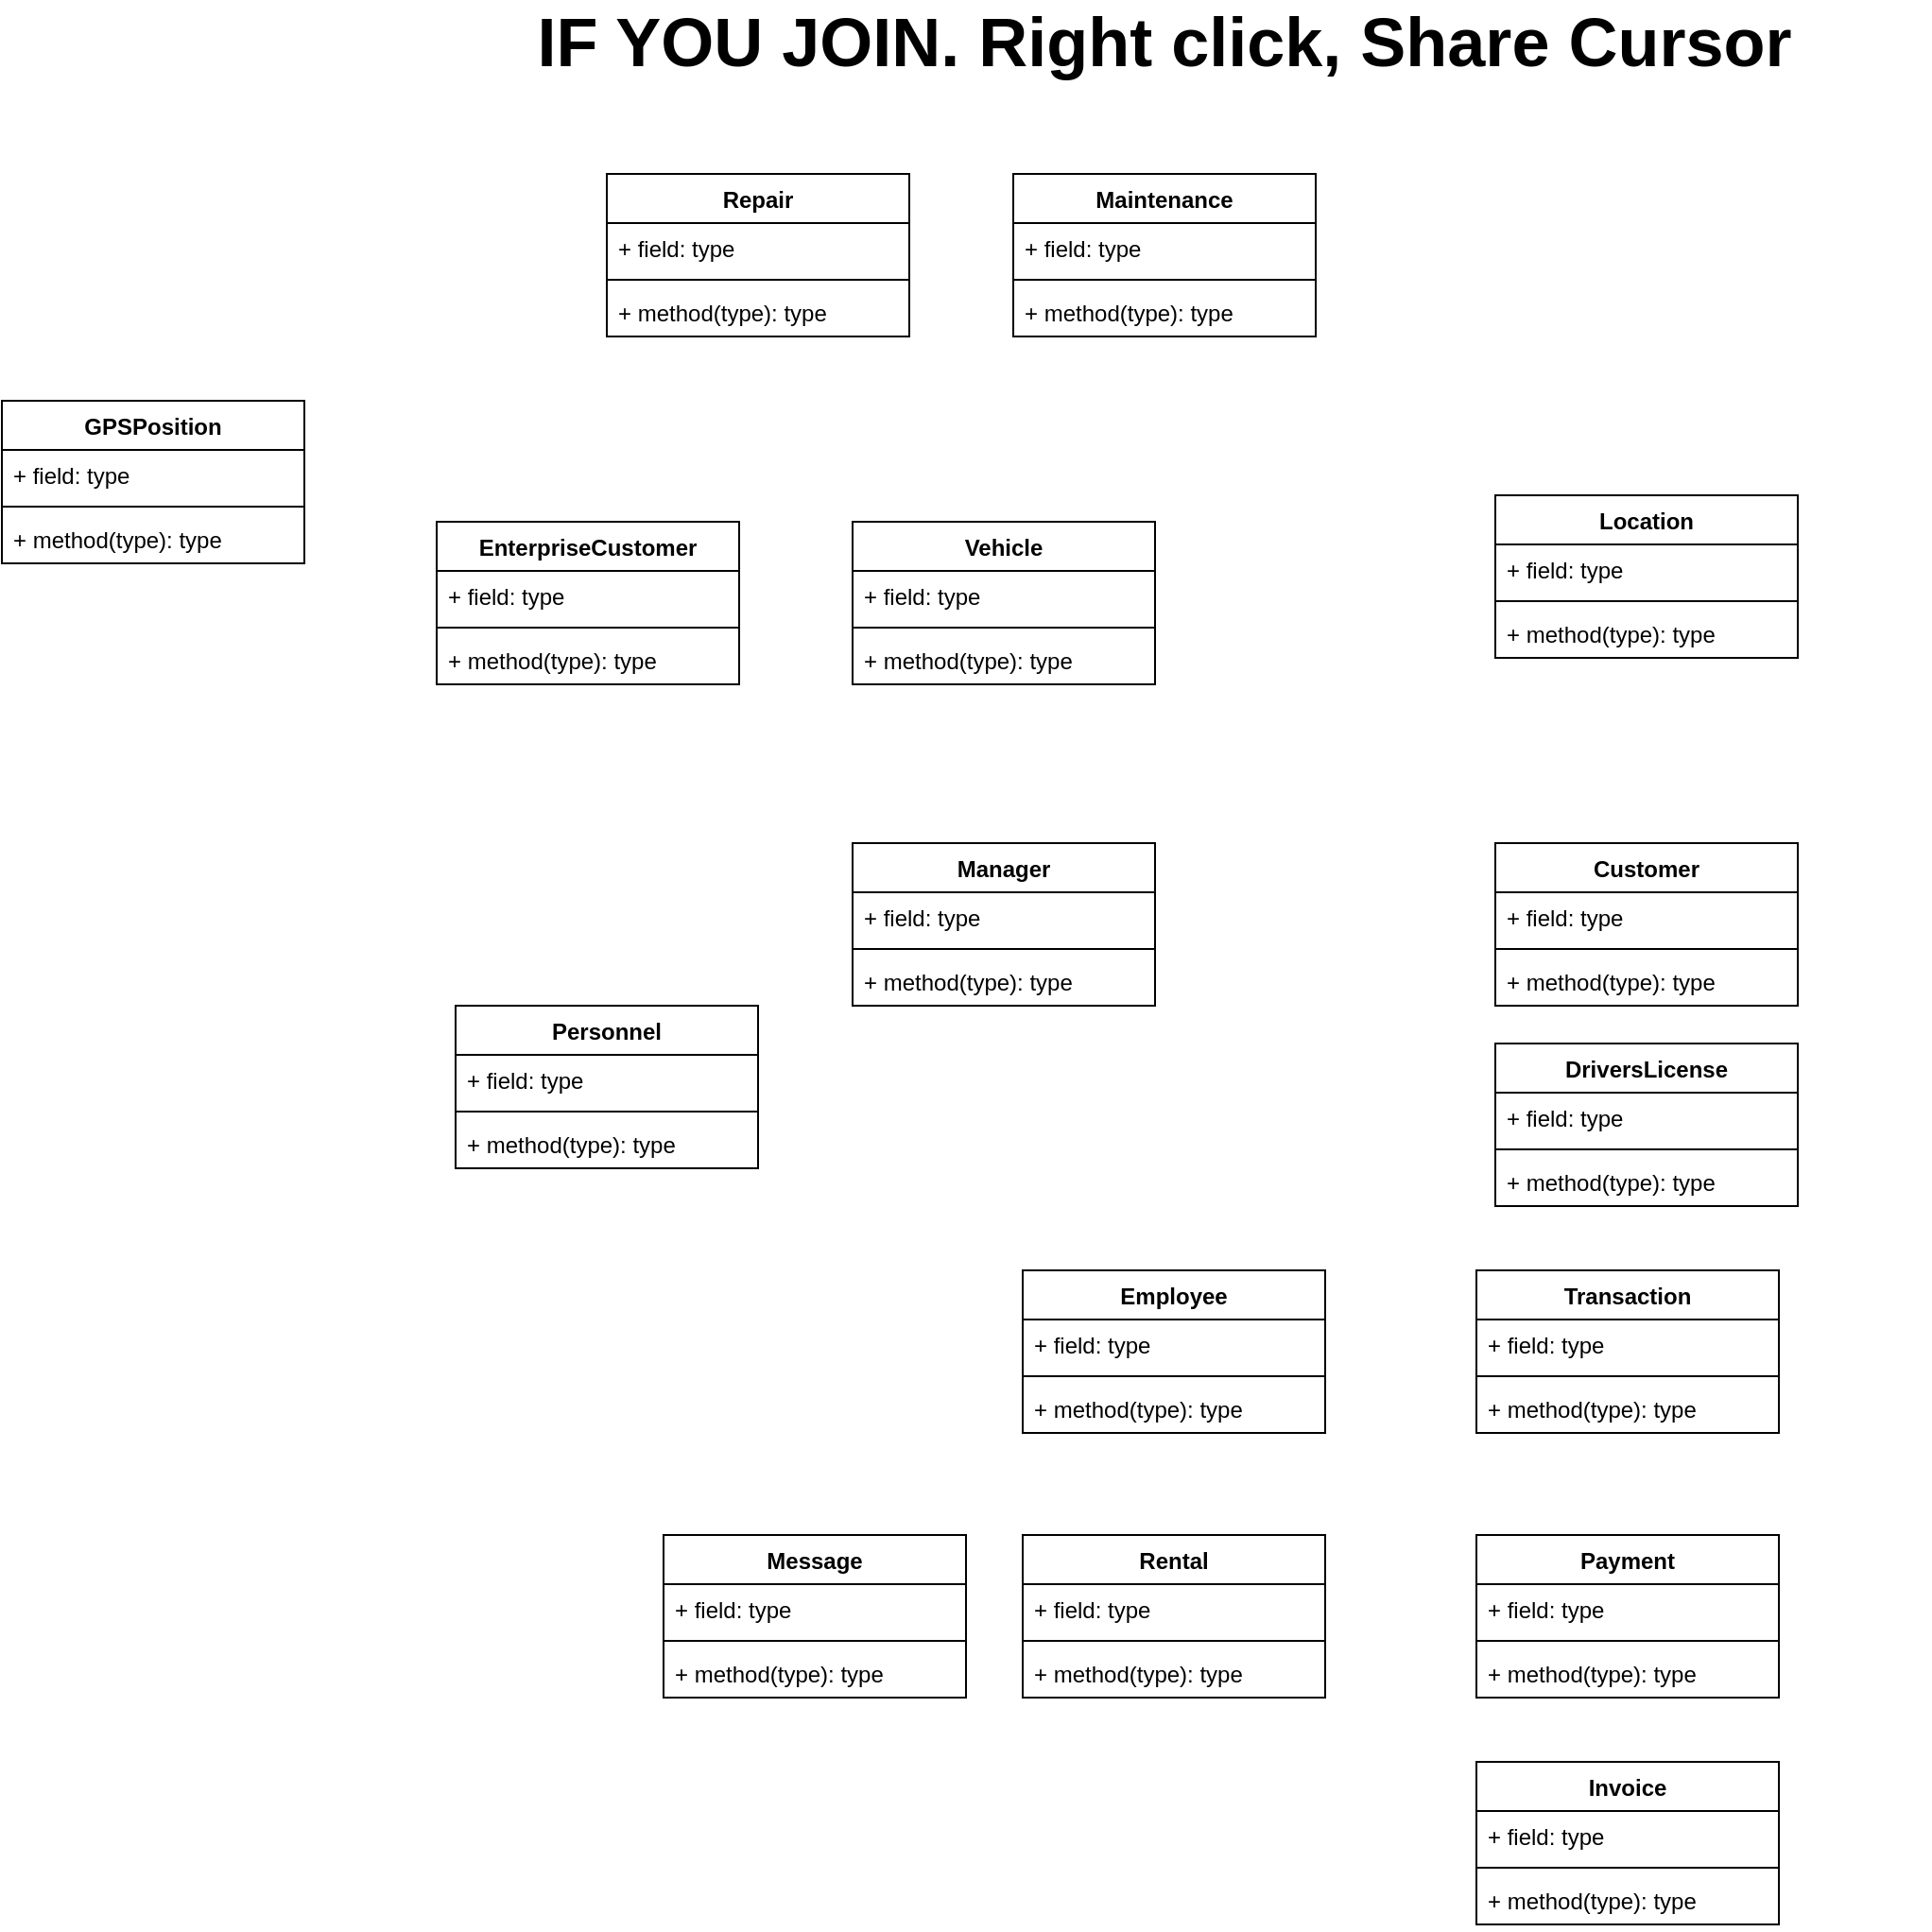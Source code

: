 <mxfile version="17.2.5" type="google"><diagram id="nEtgQLKJtqK_hApE6ldN" name="Page-1"><mxGraphModel grid="1" page="1" gridSize="10" guides="1" tooltips="1" connect="1" arrows="1" fold="1" pageScale="1" pageWidth="850" pageHeight="1100" math="0" shadow="0"><root><mxCell id="0"/><mxCell id="1" parent="0"/><mxCell id="HT-wjwYUEeuEC58oh2Xz-7" value="Vehicle" style="swimlane;fontStyle=1;align=center;verticalAlign=top;childLayout=stackLayout;horizontal=1;startSize=26;horizontalStack=0;resizeParent=1;resizeParentMax=0;resizeLast=0;collapsible=1;marginBottom=0;" vertex="1" parent="1"><mxGeometry x="230" y="294" width="160" height="86" as="geometry"/></mxCell><mxCell id="HT-wjwYUEeuEC58oh2Xz-8" value="+ field: type" style="text;strokeColor=none;fillColor=none;align=left;verticalAlign=top;spacingLeft=4;spacingRight=4;overflow=hidden;rotatable=0;points=[[0,0.5],[1,0.5]];portConstraint=eastwest;" vertex="1" parent="HT-wjwYUEeuEC58oh2Xz-7"><mxGeometry y="26" width="160" height="26" as="geometry"/></mxCell><mxCell id="HT-wjwYUEeuEC58oh2Xz-9" value="" style="line;strokeWidth=1;fillColor=none;align=left;verticalAlign=middle;spacingTop=-1;spacingLeft=3;spacingRight=3;rotatable=0;labelPosition=right;points=[];portConstraint=eastwest;" vertex="1" parent="HT-wjwYUEeuEC58oh2Xz-7"><mxGeometry y="52" width="160" height="8" as="geometry"/></mxCell><mxCell id="HT-wjwYUEeuEC58oh2Xz-10" value="+ method(type): type" style="text;strokeColor=none;fillColor=none;align=left;verticalAlign=top;spacingLeft=4;spacingRight=4;overflow=hidden;rotatable=0;points=[[0,0.5],[1,0.5]];portConstraint=eastwest;" vertex="1" parent="HT-wjwYUEeuEC58oh2Xz-7"><mxGeometry y="60" width="160" height="26" as="geometry"/></mxCell><mxCell id="CJcMSpa6-E3-LX03m1Mw-5" value="Location" style="swimlane;fontStyle=1;align=center;verticalAlign=top;childLayout=stackLayout;horizontal=1;startSize=26;horizontalStack=0;resizeParent=1;resizeParentMax=0;resizeLast=0;collapsible=1;marginBottom=0;" vertex="1" parent="1"><mxGeometry x="570" y="280" width="160" height="86" as="geometry"/></mxCell><mxCell id="CJcMSpa6-E3-LX03m1Mw-6" value="+ field: type" style="text;strokeColor=none;fillColor=none;align=left;verticalAlign=top;spacingLeft=4;spacingRight=4;overflow=hidden;rotatable=0;points=[[0,0.5],[1,0.5]];portConstraint=eastwest;" vertex="1" parent="CJcMSpa6-E3-LX03m1Mw-5"><mxGeometry y="26" width="160" height="26" as="geometry"/></mxCell><mxCell id="CJcMSpa6-E3-LX03m1Mw-7" value="" style="line;strokeWidth=1;fillColor=none;align=left;verticalAlign=middle;spacingTop=-1;spacingLeft=3;spacingRight=3;rotatable=0;labelPosition=right;points=[];portConstraint=eastwest;" vertex="1" parent="CJcMSpa6-E3-LX03m1Mw-5"><mxGeometry y="52" width="160" height="8" as="geometry"/></mxCell><mxCell id="CJcMSpa6-E3-LX03m1Mw-8" value="+ method(type): type" style="text;strokeColor=none;fillColor=none;align=left;verticalAlign=top;spacingLeft=4;spacingRight=4;overflow=hidden;rotatable=0;points=[[0,0.5],[1,0.5]];portConstraint=eastwest;" vertex="1" parent="CJcMSpa6-E3-LX03m1Mw-5"><mxGeometry y="60" width="160" height="26" as="geometry"/></mxCell><mxCell id="HT-wjwYUEeuEC58oh2Xz-11" value="Manager" style="swimlane;fontStyle=1;align=center;verticalAlign=top;childLayout=stackLayout;horizontal=1;startSize=26;horizontalStack=0;resizeParent=1;resizeParentMax=0;resizeLast=0;collapsible=1;marginBottom=0;" vertex="1" parent="1"><mxGeometry x="230" y="464" width="160" height="86" as="geometry"/></mxCell><mxCell id="HT-wjwYUEeuEC58oh2Xz-12" value="+ field: type" style="text;strokeColor=none;fillColor=none;align=left;verticalAlign=top;spacingLeft=4;spacingRight=4;overflow=hidden;rotatable=0;points=[[0,0.5],[1,0.5]];portConstraint=eastwest;" vertex="1" parent="HT-wjwYUEeuEC58oh2Xz-11"><mxGeometry y="26" width="160" height="26" as="geometry"/></mxCell><mxCell id="HT-wjwYUEeuEC58oh2Xz-13" value="" style="line;strokeWidth=1;fillColor=none;align=left;verticalAlign=middle;spacingTop=-1;spacingLeft=3;spacingRight=3;rotatable=0;labelPosition=right;points=[];portConstraint=eastwest;" vertex="1" parent="HT-wjwYUEeuEC58oh2Xz-11"><mxGeometry y="52" width="160" height="8" as="geometry"/></mxCell><mxCell id="HT-wjwYUEeuEC58oh2Xz-14" value="+ method(type): type" style="text;strokeColor=none;fillColor=none;align=left;verticalAlign=top;spacingLeft=4;spacingRight=4;overflow=hidden;rotatable=0;points=[[0,0.5],[1,0.5]];portConstraint=eastwest;" vertex="1" parent="HT-wjwYUEeuEC58oh2Xz-11"><mxGeometry y="60" width="160" height="26" as="geometry"/></mxCell><mxCell id="HT-wjwYUEeuEC58oh2Xz-15" value="Personnel" style="swimlane;fontStyle=1;align=center;verticalAlign=top;childLayout=stackLayout;horizontal=1;startSize=26;horizontalStack=0;resizeParent=1;resizeParentMax=0;resizeLast=0;collapsible=1;marginBottom=0;" vertex="1" parent="1"><mxGeometry x="20" y="550" width="160" height="86" as="geometry"/></mxCell><mxCell id="HT-wjwYUEeuEC58oh2Xz-16" value="+ field: type" style="text;strokeColor=none;fillColor=none;align=left;verticalAlign=top;spacingLeft=4;spacingRight=4;overflow=hidden;rotatable=0;points=[[0,0.5],[1,0.5]];portConstraint=eastwest;" vertex="1" parent="HT-wjwYUEeuEC58oh2Xz-15"><mxGeometry y="26" width="160" height="26" as="geometry"/></mxCell><mxCell id="HT-wjwYUEeuEC58oh2Xz-17" value="" style="line;strokeWidth=1;fillColor=none;align=left;verticalAlign=middle;spacingTop=-1;spacingLeft=3;spacingRight=3;rotatable=0;labelPosition=right;points=[];portConstraint=eastwest;" vertex="1" parent="HT-wjwYUEeuEC58oh2Xz-15"><mxGeometry y="52" width="160" height="8" as="geometry"/></mxCell><mxCell id="HT-wjwYUEeuEC58oh2Xz-18" value="+ method(type): type" style="text;strokeColor=none;fillColor=none;align=left;verticalAlign=top;spacingLeft=4;spacingRight=4;overflow=hidden;rotatable=0;points=[[0,0.5],[1,0.5]];portConstraint=eastwest;" vertex="1" parent="HT-wjwYUEeuEC58oh2Xz-15"><mxGeometry y="60" width="160" height="26" as="geometry"/></mxCell><mxCell id="CJcMSpa6-E3-LX03m1Mw-9" value="Employee" style="swimlane;fontStyle=1;align=center;verticalAlign=top;childLayout=stackLayout;horizontal=1;startSize=26;horizontalStack=0;resizeParent=1;resizeParentMax=0;resizeLast=0;collapsible=1;marginBottom=0;" vertex="1" parent="1"><mxGeometry x="320" y="690" width="160" height="86" as="geometry"/></mxCell><mxCell id="CJcMSpa6-E3-LX03m1Mw-10" value="+ field: type" style="text;strokeColor=none;fillColor=none;align=left;verticalAlign=top;spacingLeft=4;spacingRight=4;overflow=hidden;rotatable=0;points=[[0,0.5],[1,0.5]];portConstraint=eastwest;" vertex="1" parent="CJcMSpa6-E3-LX03m1Mw-9"><mxGeometry y="26" width="160" height="26" as="geometry"/></mxCell><mxCell id="CJcMSpa6-E3-LX03m1Mw-11" value="" style="line;strokeWidth=1;fillColor=none;align=left;verticalAlign=middle;spacingTop=-1;spacingLeft=3;spacingRight=3;rotatable=0;labelPosition=right;points=[];portConstraint=eastwest;" vertex="1" parent="CJcMSpa6-E3-LX03m1Mw-9"><mxGeometry y="52" width="160" height="8" as="geometry"/></mxCell><mxCell id="CJcMSpa6-E3-LX03m1Mw-12" value="+ method(type): type" style="text;strokeColor=none;fillColor=none;align=left;verticalAlign=top;spacingLeft=4;spacingRight=4;overflow=hidden;rotatable=0;points=[[0,0.5],[1,0.5]];portConstraint=eastwest;" vertex="1" parent="CJcMSpa6-E3-LX03m1Mw-9"><mxGeometry y="60" width="160" height="26" as="geometry"/></mxCell><mxCell id="HT-wjwYUEeuEC58oh2Xz-19" value="Customer" style="swimlane;fontStyle=1;align=center;verticalAlign=top;childLayout=stackLayout;horizontal=1;startSize=26;horizontalStack=0;resizeParent=1;resizeParentMax=0;resizeLast=0;collapsible=1;marginBottom=0;" vertex="1" parent="1"><mxGeometry x="570" y="464" width="160" height="86" as="geometry"/></mxCell><mxCell id="HT-wjwYUEeuEC58oh2Xz-20" value="+ field: type" style="text;strokeColor=none;fillColor=none;align=left;verticalAlign=top;spacingLeft=4;spacingRight=4;overflow=hidden;rotatable=0;points=[[0,0.5],[1,0.5]];portConstraint=eastwest;" vertex="1" parent="HT-wjwYUEeuEC58oh2Xz-19"><mxGeometry y="26" width="160" height="26" as="geometry"/></mxCell><mxCell id="HT-wjwYUEeuEC58oh2Xz-21" value="" style="line;strokeWidth=1;fillColor=none;align=left;verticalAlign=middle;spacingTop=-1;spacingLeft=3;spacingRight=3;rotatable=0;labelPosition=right;points=[];portConstraint=eastwest;" vertex="1" parent="HT-wjwYUEeuEC58oh2Xz-19"><mxGeometry y="52" width="160" height="8" as="geometry"/></mxCell><mxCell id="HT-wjwYUEeuEC58oh2Xz-22" value="+ method(type): type" style="text;strokeColor=none;fillColor=none;align=left;verticalAlign=top;spacingLeft=4;spacingRight=4;overflow=hidden;rotatable=0;points=[[0,0.5],[1,0.5]];portConstraint=eastwest;" vertex="1" parent="HT-wjwYUEeuEC58oh2Xz-19"><mxGeometry y="60" width="160" height="26" as="geometry"/></mxCell><mxCell id="HT-wjwYUEeuEC58oh2Xz-23" value="Transaction" style="swimlane;fontStyle=1;align=center;verticalAlign=top;childLayout=stackLayout;horizontal=1;startSize=26;horizontalStack=0;resizeParent=1;resizeParentMax=0;resizeLast=0;collapsible=1;marginBottom=0;" vertex="1" parent="1"><mxGeometry x="560" y="690" width="160" height="86" as="geometry"/></mxCell><mxCell id="HT-wjwYUEeuEC58oh2Xz-24" value="+ field: type" style="text;strokeColor=none;fillColor=none;align=left;verticalAlign=top;spacingLeft=4;spacingRight=4;overflow=hidden;rotatable=0;points=[[0,0.5],[1,0.5]];portConstraint=eastwest;" vertex="1" parent="HT-wjwYUEeuEC58oh2Xz-23"><mxGeometry y="26" width="160" height="26" as="geometry"/></mxCell><mxCell id="HT-wjwYUEeuEC58oh2Xz-25" value="" style="line;strokeWidth=1;fillColor=none;align=left;verticalAlign=middle;spacingTop=-1;spacingLeft=3;spacingRight=3;rotatable=0;labelPosition=right;points=[];portConstraint=eastwest;" vertex="1" parent="HT-wjwYUEeuEC58oh2Xz-23"><mxGeometry y="52" width="160" height="8" as="geometry"/></mxCell><mxCell id="HT-wjwYUEeuEC58oh2Xz-26" value="+ method(type): type" style="text;strokeColor=none;fillColor=none;align=left;verticalAlign=top;spacingLeft=4;spacingRight=4;overflow=hidden;rotatable=0;points=[[0,0.5],[1,0.5]];portConstraint=eastwest;" vertex="1" parent="HT-wjwYUEeuEC58oh2Xz-23"><mxGeometry y="60" width="160" height="26" as="geometry"/></mxCell><mxCell id="CJcMSpa6-E3-LX03m1Mw-15" value="Payment" style="swimlane;fontStyle=1;align=center;verticalAlign=top;childLayout=stackLayout;horizontal=1;startSize=26;horizontalStack=0;resizeParent=1;resizeParentMax=0;resizeLast=0;collapsible=1;marginBottom=0;" vertex="1" parent="1"><mxGeometry x="560" y="830" width="160" height="86" as="geometry"/></mxCell><mxCell id="CJcMSpa6-E3-LX03m1Mw-16" value="+ field: type" style="text;strokeColor=none;fillColor=none;align=left;verticalAlign=top;spacingLeft=4;spacingRight=4;overflow=hidden;rotatable=0;points=[[0,0.5],[1,0.5]];portConstraint=eastwest;" vertex="1" parent="CJcMSpa6-E3-LX03m1Mw-15"><mxGeometry y="26" width="160" height="26" as="geometry"/></mxCell><mxCell id="CJcMSpa6-E3-LX03m1Mw-17" value="" style="line;strokeWidth=1;fillColor=none;align=left;verticalAlign=middle;spacingTop=-1;spacingLeft=3;spacingRight=3;rotatable=0;labelPosition=right;points=[];portConstraint=eastwest;" vertex="1" parent="CJcMSpa6-E3-LX03m1Mw-15"><mxGeometry y="52" width="160" height="8" as="geometry"/></mxCell><mxCell id="CJcMSpa6-E3-LX03m1Mw-18" value="+ method(type): type" style="text;strokeColor=none;fillColor=none;align=left;verticalAlign=top;spacingLeft=4;spacingRight=4;overflow=hidden;rotatable=0;points=[[0,0.5],[1,0.5]];portConstraint=eastwest;" vertex="1" parent="CJcMSpa6-E3-LX03m1Mw-15"><mxGeometry y="60" width="160" height="26" as="geometry"/></mxCell><mxCell id="HT-wjwYUEeuEC58oh2Xz-29" value="Rental" style="swimlane;fontStyle=1;align=center;verticalAlign=top;childLayout=stackLayout;horizontal=1;startSize=26;horizontalStack=0;resizeParent=1;resizeParentMax=0;resizeLast=0;collapsible=1;marginBottom=0;" vertex="1" parent="1"><mxGeometry x="320" y="830" width="160" height="86" as="geometry"/></mxCell><mxCell id="HT-wjwYUEeuEC58oh2Xz-30" value="+ field: type" style="text;strokeColor=none;fillColor=none;align=left;verticalAlign=top;spacingLeft=4;spacingRight=4;overflow=hidden;rotatable=0;points=[[0,0.5],[1,0.5]];portConstraint=eastwest;" vertex="1" parent="HT-wjwYUEeuEC58oh2Xz-29"><mxGeometry y="26" width="160" height="26" as="geometry"/></mxCell><mxCell id="HT-wjwYUEeuEC58oh2Xz-31" value="" style="line;strokeWidth=1;fillColor=none;align=left;verticalAlign=middle;spacingTop=-1;spacingLeft=3;spacingRight=3;rotatable=0;labelPosition=right;points=[];portConstraint=eastwest;" vertex="1" parent="HT-wjwYUEeuEC58oh2Xz-29"><mxGeometry y="52" width="160" height="8" as="geometry"/></mxCell><mxCell id="HT-wjwYUEeuEC58oh2Xz-32" value="+ method(type): type" style="text;strokeColor=none;fillColor=none;align=left;verticalAlign=top;spacingLeft=4;spacingRight=4;overflow=hidden;rotatable=0;points=[[0,0.5],[1,0.5]];portConstraint=eastwest;" vertex="1" parent="HT-wjwYUEeuEC58oh2Xz-29"><mxGeometry y="60" width="160" height="26" as="geometry"/></mxCell><mxCell id="CJcMSpa6-E3-LX03m1Mw-19" value="Invoice" style="swimlane;fontStyle=1;align=center;verticalAlign=top;childLayout=stackLayout;horizontal=1;startSize=26;horizontalStack=0;resizeParent=1;resizeParentMax=0;resizeLast=0;collapsible=1;marginBottom=0;" vertex="1" parent="1"><mxGeometry x="560" y="950" width="160" height="86" as="geometry"/></mxCell><mxCell id="CJcMSpa6-E3-LX03m1Mw-20" value="+ field: type" style="text;strokeColor=none;fillColor=none;align=left;verticalAlign=top;spacingLeft=4;spacingRight=4;overflow=hidden;rotatable=0;points=[[0,0.5],[1,0.5]];portConstraint=eastwest;" vertex="1" parent="CJcMSpa6-E3-LX03m1Mw-19"><mxGeometry y="26" width="160" height="26" as="geometry"/></mxCell><mxCell id="CJcMSpa6-E3-LX03m1Mw-21" value="" style="line;strokeWidth=1;fillColor=none;align=left;verticalAlign=middle;spacingTop=-1;spacingLeft=3;spacingRight=3;rotatable=0;labelPosition=right;points=[];portConstraint=eastwest;" vertex="1" parent="CJcMSpa6-E3-LX03m1Mw-19"><mxGeometry y="52" width="160" height="8" as="geometry"/></mxCell><mxCell id="CJcMSpa6-E3-LX03m1Mw-22" value="+ method(type): type" style="text;strokeColor=none;fillColor=none;align=left;verticalAlign=top;spacingLeft=4;spacingRight=4;overflow=hidden;rotatable=0;points=[[0,0.5],[1,0.5]];portConstraint=eastwest;" vertex="1" parent="CJcMSpa6-E3-LX03m1Mw-19"><mxGeometry y="60" width="160" height="26" as="geometry"/></mxCell><mxCell id="HT-wjwYUEeuEC58oh2Xz-33" value="Message" style="swimlane;fontStyle=1;align=center;verticalAlign=top;childLayout=stackLayout;horizontal=1;startSize=26;horizontalStack=0;resizeParent=1;resizeParentMax=0;resizeLast=0;collapsible=1;marginBottom=0;" vertex="1" parent="1"><mxGeometry x="130" y="830" width="160" height="86" as="geometry"/></mxCell><mxCell id="HT-wjwYUEeuEC58oh2Xz-34" value="+ field: type" style="text;strokeColor=none;fillColor=none;align=left;verticalAlign=top;spacingLeft=4;spacingRight=4;overflow=hidden;rotatable=0;points=[[0,0.5],[1,0.5]];portConstraint=eastwest;" vertex="1" parent="HT-wjwYUEeuEC58oh2Xz-33"><mxGeometry y="26" width="160" height="26" as="geometry"/></mxCell><mxCell id="HT-wjwYUEeuEC58oh2Xz-35" value="" style="line;strokeWidth=1;fillColor=none;align=left;verticalAlign=middle;spacingTop=-1;spacingLeft=3;spacingRight=3;rotatable=0;labelPosition=right;points=[];portConstraint=eastwest;" vertex="1" parent="HT-wjwYUEeuEC58oh2Xz-33"><mxGeometry y="52" width="160" height="8" as="geometry"/></mxCell><mxCell id="HT-wjwYUEeuEC58oh2Xz-36" value="+ method(type): type" style="text;strokeColor=none;fillColor=none;align=left;verticalAlign=top;spacingLeft=4;spacingRight=4;overflow=hidden;rotatable=0;points=[[0,0.5],[1,0.5]];portConstraint=eastwest;" vertex="1" parent="HT-wjwYUEeuEC58oh2Xz-33"><mxGeometry y="60" width="160" height="26" as="geometry"/></mxCell><mxCell id="HT-wjwYUEeuEC58oh2Xz-37" value="DriversLicense" style="swimlane;fontStyle=1;align=center;verticalAlign=top;childLayout=stackLayout;horizontal=1;startSize=26;horizontalStack=0;resizeParent=1;resizeParentMax=0;resizeLast=0;collapsible=1;marginBottom=0;" vertex="1" parent="1"><mxGeometry x="570" y="570" width="160" height="86" as="geometry"/></mxCell><mxCell id="HT-wjwYUEeuEC58oh2Xz-38" value="+ field: type" style="text;strokeColor=none;fillColor=none;align=left;verticalAlign=top;spacingLeft=4;spacingRight=4;overflow=hidden;rotatable=0;points=[[0,0.5],[1,0.5]];portConstraint=eastwest;" vertex="1" parent="HT-wjwYUEeuEC58oh2Xz-37"><mxGeometry y="26" width="160" height="26" as="geometry"/></mxCell><mxCell id="HT-wjwYUEeuEC58oh2Xz-39" value="" style="line;strokeWidth=1;fillColor=none;align=left;verticalAlign=middle;spacingTop=-1;spacingLeft=3;spacingRight=3;rotatable=0;labelPosition=right;points=[];portConstraint=eastwest;" vertex="1" parent="HT-wjwYUEeuEC58oh2Xz-37"><mxGeometry y="52" width="160" height="8" as="geometry"/></mxCell><mxCell id="HT-wjwYUEeuEC58oh2Xz-40" value="+ method(type): type" style="text;strokeColor=none;fillColor=none;align=left;verticalAlign=top;spacingLeft=4;spacingRight=4;overflow=hidden;rotatable=0;points=[[0,0.5],[1,0.5]];portConstraint=eastwest;" vertex="1" parent="HT-wjwYUEeuEC58oh2Xz-37"><mxGeometry y="60" width="160" height="26" as="geometry"/></mxCell><mxCell id="HT-wjwYUEeuEC58oh2Xz-41" value="Repair" style="swimlane;fontStyle=1;align=center;verticalAlign=top;childLayout=stackLayout;horizontal=1;startSize=26;horizontalStack=0;resizeParent=1;resizeParentMax=0;resizeLast=0;collapsible=1;marginBottom=0;" vertex="1" parent="1"><mxGeometry x="100" y="110" width="160" height="86" as="geometry"/></mxCell><mxCell id="HT-wjwYUEeuEC58oh2Xz-42" value="+ field: type" style="text;strokeColor=none;fillColor=none;align=left;verticalAlign=top;spacingLeft=4;spacingRight=4;overflow=hidden;rotatable=0;points=[[0,0.5],[1,0.5]];portConstraint=eastwest;" vertex="1" parent="HT-wjwYUEeuEC58oh2Xz-41"><mxGeometry y="26" width="160" height="26" as="geometry"/></mxCell><mxCell id="HT-wjwYUEeuEC58oh2Xz-43" value="" style="line;strokeWidth=1;fillColor=none;align=left;verticalAlign=middle;spacingTop=-1;spacingLeft=3;spacingRight=3;rotatable=0;labelPosition=right;points=[];portConstraint=eastwest;" vertex="1" parent="HT-wjwYUEeuEC58oh2Xz-41"><mxGeometry y="52" width="160" height="8" as="geometry"/></mxCell><mxCell id="HT-wjwYUEeuEC58oh2Xz-44" value="+ method(type): type" style="text;strokeColor=none;fillColor=none;align=left;verticalAlign=top;spacingLeft=4;spacingRight=4;overflow=hidden;rotatable=0;points=[[0,0.5],[1,0.5]];portConstraint=eastwest;" vertex="1" parent="HT-wjwYUEeuEC58oh2Xz-41"><mxGeometry y="60" width="160" height="26" as="geometry"/></mxCell><mxCell id="CJcMSpa6-E3-LX03m1Mw-23" value="&lt;b&gt;&lt;font style=&quot;font-size: 36px&quot;&gt;IF YOU JOIN. Right click, Share Cursor&lt;/font&gt;&lt;/b&gt;" style="text;html=1;strokeColor=none;fillColor=none;align=center;verticalAlign=middle;whiteSpace=wrap;rounded=0;" vertex="1" parent="1"><mxGeometry x="-10" y="20" width="810" height="40" as="geometry"/></mxCell><mxCell id="V2D3Ue6Jgk8ZLzfmJeHd-1" value="EnterpriseCustomer" style="swimlane;fontStyle=1;align=center;verticalAlign=top;childLayout=stackLayout;horizontal=1;startSize=26;horizontalStack=0;resizeParent=1;resizeParentMax=0;resizeLast=0;collapsible=1;marginBottom=0;" vertex="1" parent="1"><mxGeometry x="10" y="294" width="160" height="86" as="geometry"/></mxCell><mxCell id="V2D3Ue6Jgk8ZLzfmJeHd-2" value="+ field: type" style="text;strokeColor=none;fillColor=none;align=left;verticalAlign=top;spacingLeft=4;spacingRight=4;overflow=hidden;rotatable=0;points=[[0,0.5],[1,0.5]];portConstraint=eastwest;" vertex="1" parent="V2D3Ue6Jgk8ZLzfmJeHd-1"><mxGeometry y="26" width="160" height="26" as="geometry"/></mxCell><mxCell id="V2D3Ue6Jgk8ZLzfmJeHd-3" value="" style="line;strokeWidth=1;fillColor=none;align=left;verticalAlign=middle;spacingTop=-1;spacingLeft=3;spacingRight=3;rotatable=0;labelPosition=right;points=[];portConstraint=eastwest;" vertex="1" parent="V2D3Ue6Jgk8ZLzfmJeHd-1"><mxGeometry y="52" width="160" height="8" as="geometry"/></mxCell><mxCell id="V2D3Ue6Jgk8ZLzfmJeHd-4" value="+ method(type): type" style="text;strokeColor=none;fillColor=none;align=left;verticalAlign=top;spacingLeft=4;spacingRight=4;overflow=hidden;rotatable=0;points=[[0,0.5],[1,0.5]];portConstraint=eastwest;" vertex="1" parent="V2D3Ue6Jgk8ZLzfmJeHd-1"><mxGeometry y="60" width="160" height="26" as="geometry"/></mxCell><mxCell id="V2D3Ue6Jgk8ZLzfmJeHd-5" value="GPSPosition" style="swimlane;fontStyle=1;align=center;verticalAlign=top;childLayout=stackLayout;horizontal=1;startSize=26;horizontalStack=0;resizeParent=1;resizeParentMax=0;resizeLast=0;collapsible=1;marginBottom=0;" vertex="1" parent="1"><mxGeometry x="-220" y="230" width="160" height="86" as="geometry"/></mxCell><mxCell id="V2D3Ue6Jgk8ZLzfmJeHd-6" value="+ field: type" style="text;strokeColor=none;fillColor=none;align=left;verticalAlign=top;spacingLeft=4;spacingRight=4;overflow=hidden;rotatable=0;points=[[0,0.5],[1,0.5]];portConstraint=eastwest;" vertex="1" parent="V2D3Ue6Jgk8ZLzfmJeHd-5"><mxGeometry y="26" width="160" height="26" as="geometry"/></mxCell><mxCell id="V2D3Ue6Jgk8ZLzfmJeHd-7" value="" style="line;strokeWidth=1;fillColor=none;align=left;verticalAlign=middle;spacingTop=-1;spacingLeft=3;spacingRight=3;rotatable=0;labelPosition=right;points=[];portConstraint=eastwest;" vertex="1" parent="V2D3Ue6Jgk8ZLzfmJeHd-5"><mxGeometry y="52" width="160" height="8" as="geometry"/></mxCell><mxCell id="V2D3Ue6Jgk8ZLzfmJeHd-8" value="+ method(type): type" style="text;strokeColor=none;fillColor=none;align=left;verticalAlign=top;spacingLeft=4;spacingRight=4;overflow=hidden;rotatable=0;points=[[0,0.5],[1,0.5]];portConstraint=eastwest;" vertex="1" parent="V2D3Ue6Jgk8ZLzfmJeHd-5"><mxGeometry y="60" width="160" height="26" as="geometry"/></mxCell><mxCell id="PMGXD3BylTHnkj3P-lUm-4" value="Maintenance" style="swimlane;fontStyle=1;align=center;verticalAlign=top;childLayout=stackLayout;horizontal=1;startSize=26;horizontalStack=0;resizeParent=1;resizeParentMax=0;resizeLast=0;collapsible=1;marginBottom=0;" vertex="1" parent="1"><mxGeometry x="315" y="110" width="160" height="86" as="geometry"/></mxCell><mxCell id="PMGXD3BylTHnkj3P-lUm-5" value="+ field: type" style="text;strokeColor=none;fillColor=none;align=left;verticalAlign=top;spacingLeft=4;spacingRight=4;overflow=hidden;rotatable=0;points=[[0,0.5],[1,0.5]];portConstraint=eastwest;" vertex="1" parent="PMGXD3BylTHnkj3P-lUm-4"><mxGeometry y="26" width="160" height="26" as="geometry"/></mxCell><mxCell id="PMGXD3BylTHnkj3P-lUm-6" value="" style="line;strokeWidth=1;fillColor=none;align=left;verticalAlign=middle;spacingTop=-1;spacingLeft=3;spacingRight=3;rotatable=0;labelPosition=right;points=[];portConstraint=eastwest;" vertex="1" parent="PMGXD3BylTHnkj3P-lUm-4"><mxGeometry y="52" width="160" height="8" as="geometry"/></mxCell><mxCell id="PMGXD3BylTHnkj3P-lUm-7" value="+ method(type): type" style="text;strokeColor=none;fillColor=none;align=left;verticalAlign=top;spacingLeft=4;spacingRight=4;overflow=hidden;rotatable=0;points=[[0,0.5],[1,0.5]];portConstraint=eastwest;" vertex="1" parent="PMGXD3BylTHnkj3P-lUm-4"><mxGeometry y="60" width="160" height="26" as="geometry"/></mxCell></root></mxGraphModel></diagram></mxfile>